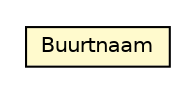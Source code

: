 #!/usr/local/bin/dot
#
# Class diagram 
# Generated by UMLGraph version R5_6-24-gf6e263 (http://www.umlgraph.org/)
#

digraph G {
	edge [fontname="Helvetica",fontsize=10,labelfontname="Helvetica",labelfontsize=10];
	node [fontname="Helvetica",fontsize=10,shape=plaintext];
	nodesep=0.25;
	ranksep=0.5;
	// nl.egem.stuf.sector.bg._0204.BRTTabel.Buurtnaam
	c42975 [label=<<table title="nl.egem.stuf.sector.bg._0204.BRTTabel.Buurtnaam" border="0" cellborder="1" cellspacing="0" cellpadding="2" port="p" bgcolor="lemonChiffon" href="./BRTTabel.Buurtnaam.html">
		<tr><td><table border="0" cellspacing="0" cellpadding="1">
<tr><td align="center" balign="center"> Buurtnaam </td></tr>
		</table></td></tr>
		</table>>, URL="./BRTTabel.Buurtnaam.html", fontname="Helvetica", fontcolor="black", fontsize=10.0];
}

